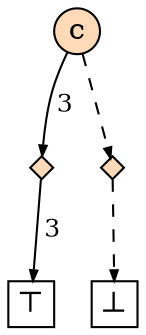 
    digraph G {
       n16 [label="c", shape=circle, width=0.3, fixedsize=true, style=filled, fillcolor="peachpuff"]
   n17 [label="", shape=diamond, width=0.15, height=0.15, style=filled, fillcolor="peachpuff"]
   n16 -> n17 [arrowhead=normal, label=" 3 ", labelangle=-30, fontsize=12, arrowsize=0.5, color="#555", fontcolor="black"]
   n17 -> n18 [arrowhead=normal, label=" 3 ", labelangle=-30, fontsize=12, arrowsize=0.5, color="#555", fontcolor="black"]
   n18 [label="⊤", shape=box, width=0.3, height=0.3, fixedsize=true]
   n19 [label="", shape=diamond, width=0.15, height=0.15, style=filled, fillcolor="peachpuff"]
   n16 -> n19 [arrowhead=normal, arrowsize=0.5, style=dashed, color="#555"]
   n19 -> n20 [arrowhead=normal, arrowsize=0.5, style=dashed, color="#555"]
   n20 [label="⊥", shape=box, width=0.3, height=0.3, fixedsize=true]
   {rank=same; n16}
   {rank=same; n17; n19}

    }